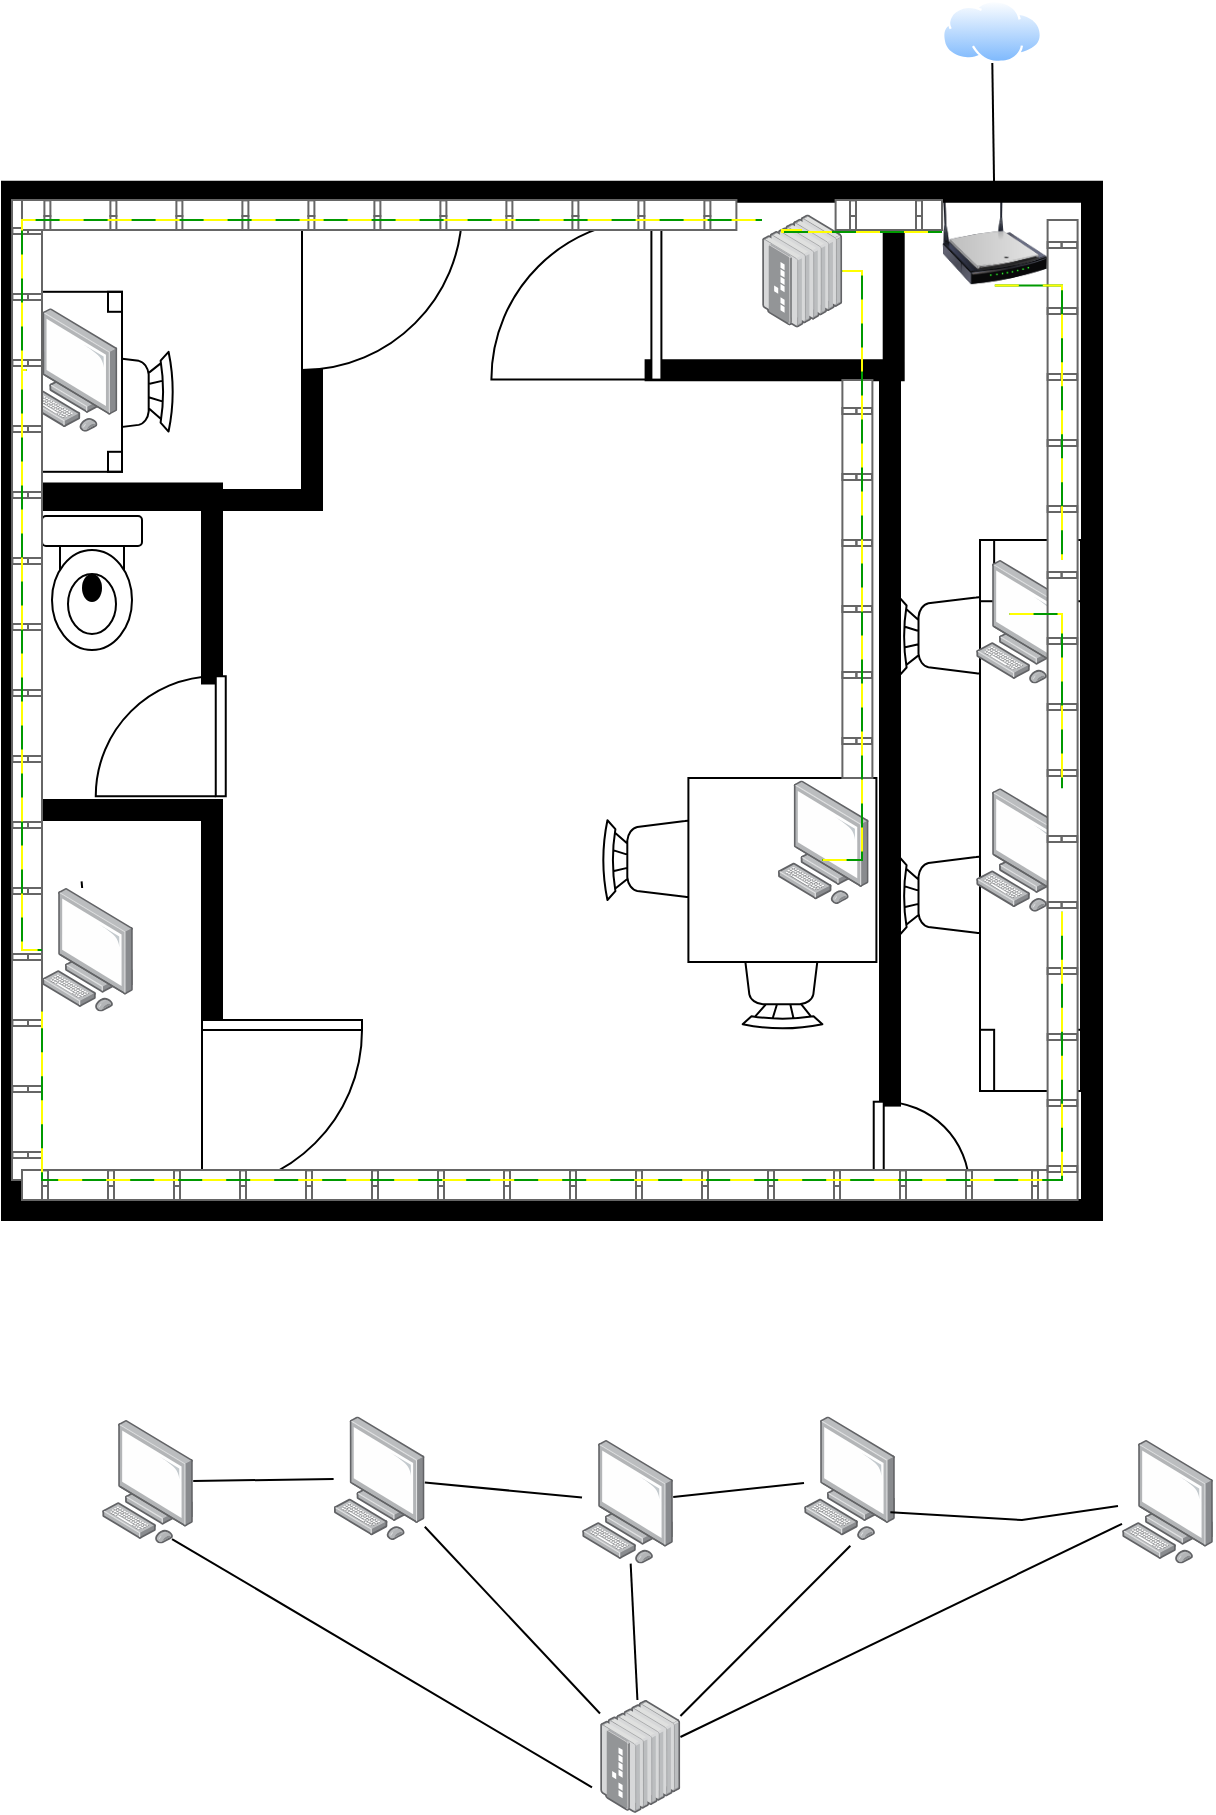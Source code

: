 <mxfile version="22.1.4" type="device" pages="2">
  <diagram name="Página-1" id="qyvwzFRwgaHyhM6ublA8">
    <mxGraphModel dx="1195" dy="658" grid="1" gridSize="10" guides="1" tooltips="1" connect="1" arrows="1" fold="1" page="1" pageScale="1" pageWidth="827" pageHeight="1169" math="0" shadow="0">
      <root>
        <mxCell id="0" />
        <mxCell id="1" parent="0" />
        <mxCell id="BFS96wFgHPgQlhh_hoL1-66" value="" style="verticalLabelPosition=bottom;html=1;verticalAlign=top;align=center;shape=mxgraph.floorplan.chair;shadow=0;direction=south;" vertex="1" parent="1">
          <mxGeometry x="104" y="285.9" width="52" height="40" as="geometry" />
        </mxCell>
        <mxCell id="BFS96wFgHPgQlhh_hoL1-71" value="" style="verticalLabelPosition=bottom;html=1;verticalAlign=top;align=center;shape=mxgraph.floorplan.chair;shadow=0;direction=north;" vertex="1" parent="1">
          <mxGeometry x="515.6" y="538" width="52" height="40" as="geometry" />
        </mxCell>
        <mxCell id="BFS96wFgHPgQlhh_hoL1-69" value="" style="verticalLabelPosition=bottom;html=1;verticalAlign=top;align=center;shape=mxgraph.floorplan.chair;shadow=0;direction=north;" vertex="1" parent="1">
          <mxGeometry x="515.6" y="408.2" width="52" height="40" as="geometry" />
        </mxCell>
        <mxCell id="BFS96wFgHPgQlhh_hoL1-3" value="" style="image;points=[];aspect=fixed;html=1;align=center;shadow=0;dashed=0;image=img/lib/allied_telesis/computer_and_terminals/Personal_Computer.svg;" vertex="1" parent="1">
          <mxGeometry x="90" y="554" width="45.6" height="61.8" as="geometry" />
        </mxCell>
        <mxCell id="BFS96wFgHPgQlhh_hoL1-13" value="" style="image;points=[];aspect=fixed;html=1;align=center;shadow=0;dashed=0;image=img/lib/allied_telesis/switch/Industrial_Ethernet_IE200.svg;" vertex="1" parent="1">
          <mxGeometry x="450.0" y="217.3" width="40.2" height="56.4" as="geometry" />
        </mxCell>
        <mxCell id="BFS96wFgHPgQlhh_hoL1-23" value="" style="image;html=1;image=img/lib/clip_art/networking/Wireless_Router_N_128x128.png" vertex="1" parent="1">
          <mxGeometry x="540" y="200.9" width="52.8" height="51.8" as="geometry" />
        </mxCell>
        <mxCell id="BFS96wFgHPgQlhh_hoL1-24" value="" style="image;aspect=fixed;perimeter=ellipsePerimeter;html=1;align=center;shadow=0;dashed=0;spacingTop=3;image=img/lib/active_directory/internet_cloud.svg;" vertex="1" parent="1">
          <mxGeometry x="540" y="110" width="50" height="31.5" as="geometry" />
        </mxCell>
        <mxCell id="BFS96wFgHPgQlhh_hoL1-25" value="" style="endArrow=none;html=1;rounded=0;" edge="1" parent="1" source="BFS96wFgHPgQlhh_hoL1-23" target="BFS96wFgHPgQlhh_hoL1-24">
          <mxGeometry width="50" height="50" relative="1" as="geometry">
            <mxPoint x="390" y="430" as="sourcePoint" />
            <mxPoint x="440" y="380" as="targetPoint" />
          </mxGeometry>
        </mxCell>
        <mxCell id="BFS96wFgHPgQlhh_hoL1-28" value="" style="image;points=[];aspect=fixed;html=1;align=center;shadow=0;dashed=0;image=img/lib/allied_telesis/computer_and_terminals/Personal_Computer.svg;" vertex="1" parent="1">
          <mxGeometry x="235.8" y="818.2" width="45.6" height="61.8" as="geometry" />
        </mxCell>
        <mxCell id="BFS96wFgHPgQlhh_hoL1-29" value="" style="image;points=[];aspect=fixed;html=1;align=center;shadow=0;dashed=0;image=img/lib/allied_telesis/computer_and_terminals/Personal_Computer.svg;" vertex="1" parent="1">
          <mxGeometry x="471" y="818.2" width="45.6" height="61.8" as="geometry" />
        </mxCell>
        <mxCell id="BFS96wFgHPgQlhh_hoL1-30" value="" style="image;points=[];aspect=fixed;html=1;align=center;shadow=0;dashed=0;image=img/lib/allied_telesis/computer_and_terminals/Personal_Computer.svg;" vertex="1" parent="1">
          <mxGeometry x="630" y="830" width="45.6" height="61.8" as="geometry" />
        </mxCell>
        <mxCell id="BFS96wFgHPgQlhh_hoL1-31" value="" style="image;points=[];aspect=fixed;html=1;align=center;shadow=0;dashed=0;image=img/lib/allied_telesis/computer_and_terminals/Personal_Computer.svg;" vertex="1" parent="1">
          <mxGeometry x="120" y="820" width="45.6" height="61.8" as="geometry" />
        </mxCell>
        <mxCell id="BFS96wFgHPgQlhh_hoL1-32" value="" style="image;points=[];aspect=fixed;html=1;align=center;shadow=0;dashed=0;image=img/lib/allied_telesis/computer_and_terminals/Personal_Computer.svg;" vertex="1" parent="1">
          <mxGeometry x="360" y="830" width="45.6" height="61.8" as="geometry" />
        </mxCell>
        <mxCell id="BFS96wFgHPgQlhh_hoL1-33" value="" style="endArrow=none;html=1;rounded=0;" edge="1" parent="1" source="BFS96wFgHPgQlhh_hoL1-31" target="BFS96wFgHPgQlhh_hoL1-28">
          <mxGeometry width="50" height="50" relative="1" as="geometry">
            <mxPoint x="390" y="700" as="sourcePoint" />
            <mxPoint x="440" y="650" as="targetPoint" />
          </mxGeometry>
        </mxCell>
        <mxCell id="BFS96wFgHPgQlhh_hoL1-34" value="" style="endArrow=none;html=1;rounded=0;" edge="1" parent="1" source="BFS96wFgHPgQlhh_hoL1-28" target="BFS96wFgHPgQlhh_hoL1-32">
          <mxGeometry width="50" height="50" relative="1" as="geometry">
            <mxPoint x="290" y="911" as="sourcePoint" />
            <mxPoint x="440" y="650" as="targetPoint" />
          </mxGeometry>
        </mxCell>
        <mxCell id="BFS96wFgHPgQlhh_hoL1-35" value="" style="endArrow=none;html=1;rounded=0;" edge="1" parent="1" source="BFS96wFgHPgQlhh_hoL1-32" target="BFS96wFgHPgQlhh_hoL1-29">
          <mxGeometry width="50" height="50" relative="1" as="geometry">
            <mxPoint x="390" y="700" as="sourcePoint" />
            <mxPoint x="480" y="911" as="targetPoint" />
          </mxGeometry>
        </mxCell>
        <mxCell id="BFS96wFgHPgQlhh_hoL1-36" value="" style="endArrow=none;html=1;rounded=0;exitX=-0.044;exitY=0.534;exitDx=0;exitDy=0;exitPerimeter=0;entryX=0.947;entryY=0.776;entryDx=0;entryDy=0;entryPerimeter=0;" edge="1" parent="1" source="BFS96wFgHPgQlhh_hoL1-30" target="BFS96wFgHPgQlhh_hoL1-29">
          <mxGeometry width="50" height="50" relative="1" as="geometry">
            <mxPoint x="390" y="700" as="sourcePoint" />
            <mxPoint x="520" y="913" as="targetPoint" />
            <Array as="points">
              <mxPoint x="580" y="870" />
            </Array>
          </mxGeometry>
        </mxCell>
        <mxCell id="BFS96wFgHPgQlhh_hoL1-44" value="" style="verticalLabelPosition=bottom;html=1;verticalAlign=top;align=center;shape=mxgraph.floorplan.room;fillColor=strokeColor;" vertex="1" parent="1">
          <mxGeometry x="70" y="200.9" width="550" height="519.1" as="geometry" />
        </mxCell>
        <mxCell id="BFS96wFgHPgQlhh_hoL1-45" value="" style="verticalLabelPosition=bottom;html=1;verticalAlign=top;align=center;shape=mxgraph.floorplan.wallCorner;fillColor=strokeColor;direction=south;rotation=90;" vertex="1" parent="1">
          <mxGeometry x="409.21" y="188.49" width="94.23" height="129.05" as="geometry" />
        </mxCell>
        <mxCell id="BFS96wFgHPgQlhh_hoL1-46" value="" style="verticalLabelPosition=bottom;html=1;verticalAlign=top;align=center;shape=mxgraph.floorplan.wallCorner;fillColor=strokeColor;direction=south;" vertex="1" parent="1">
          <mxGeometry x="80" y="510" width="100" height="110" as="geometry" />
        </mxCell>
        <mxCell id="BFS96wFgHPgQlhh_hoL1-47" value="" style="verticalLabelPosition=bottom;html=1;verticalAlign=top;align=center;shape=mxgraph.floorplan.wallCorner;fillColor=strokeColor;direction=west" vertex="1" parent="1">
          <mxGeometry x="80" y="295" width="150" height="70" as="geometry" />
        </mxCell>
        <mxCell id="BFS96wFgHPgQlhh_hoL1-48" value="" style="verticalLabelPosition=bottom;html=1;verticalAlign=top;align=center;shape=mxgraph.floorplan.doorLeft;aspect=fixed;" vertex="1" parent="1">
          <mxGeometry x="220" y="210" width="80" height="85" as="geometry" />
        </mxCell>
        <mxCell id="BFS96wFgHPgQlhh_hoL1-49" value="" style="verticalLabelPosition=bottom;html=1;verticalAlign=top;align=center;shape=mxgraph.floorplan.doorLeft;aspect=fixed;" vertex="1" parent="1">
          <mxGeometry x="170" y="620" width="80" height="85" as="geometry" />
        </mxCell>
        <mxCell id="BFS96wFgHPgQlhh_hoL1-50" value="" style="endArrow=none;html=1;rounded=0;entryX=-0.05;entryY=0.691;entryDx=0;entryDy=0;entryPerimeter=0;" edge="1" parent="1" source="BFS96wFgHPgQlhh_hoL1-3">
          <mxGeometry width="50" height="50" relative="1" as="geometry">
            <mxPoint x="136" y="570" as="sourcePoint" />
            <mxPoint x="109.8" y="550.73" as="targetPoint" />
          </mxGeometry>
        </mxCell>
        <mxCell id="BFS96wFgHPgQlhh_hoL1-52" value="" style="verticalLabelPosition=bottom;html=1;verticalAlign=top;align=center;shape=mxgraph.floorplan.doorRight;aspect=fixed;rotation=90;" vertex="1" parent="1">
          <mxGeometry x="317.2" y="217.3" width="80" height="85" as="geometry" />
        </mxCell>
        <mxCell id="BFS96wFgHPgQlhh_hoL1-54" value="" style="verticalLabelPosition=bottom;html=1;verticalAlign=top;align=center;shape=mxgraph.floorplan.wall;fillColor=strokeColor;rotation=90;" vertex="1" parent="1">
          <mxGeometry x="464" y="340" width="100" height="10" as="geometry" />
        </mxCell>
        <mxCell id="BFS96wFgHPgQlhh_hoL1-55" value="" style="verticalLabelPosition=bottom;html=1;verticalAlign=top;align=center;shape=mxgraph.floorplan.wall;fillColor=strokeColor;rotation=90;" vertex="1" parent="1">
          <mxGeometry x="464" y="438.2" width="100" height="10" as="geometry" />
        </mxCell>
        <mxCell id="BFS96wFgHPgQlhh_hoL1-56" value="" style="verticalLabelPosition=bottom;html=1;verticalAlign=top;align=center;shape=mxgraph.floorplan.wall;fillColor=strokeColor;rotation=90;" vertex="1" parent="1">
          <mxGeometry x="464" y="530" width="100" height="10" as="geometry" />
        </mxCell>
        <mxCell id="BFS96wFgHPgQlhh_hoL1-57" value="" style="verticalLabelPosition=bottom;html=1;verticalAlign=top;align=center;shape=mxgraph.floorplan.wall;fillColor=strokeColor;rotation=90;" vertex="1" parent="1">
          <mxGeometry x="471" y="614.8" width="86" height="10" as="geometry" />
        </mxCell>
        <mxCell id="BFS96wFgHPgQlhh_hoL1-59" value="" style="verticalLabelPosition=bottom;html=1;verticalAlign=top;align=center;shape=mxgraph.floorplan.doorLeft;aspect=fixed;rotation=-90;" vertex="1" parent="1">
          <mxGeometry x="507.2" y="659.53" width="42.8" height="45.47" as="geometry" />
        </mxCell>
        <mxCell id="BFS96wFgHPgQlhh_hoL1-60" value="" style="verticalLabelPosition=bottom;html=1;verticalAlign=top;align=center;shape=mxgraph.floorplan.table;rotation=90;" vertex="1" parent="1">
          <mxGeometry x="446.5" y="492.5" width="275.5" height="50.5" as="geometry" />
        </mxCell>
        <mxCell id="BFS96wFgHPgQlhh_hoL1-5" value="" style="image;points=[];aspect=fixed;html=1;align=center;shadow=0;dashed=0;image=img/lib/allied_telesis/computer_and_terminals/Personal_Computer.svg;" vertex="1" parent="1">
          <mxGeometry x="557" y="390" width="45.6" height="61.8" as="geometry" />
        </mxCell>
        <mxCell id="BFS96wFgHPgQlhh_hoL1-4" value="" style="image;points=[];aspect=fixed;html=1;align=center;shadow=0;dashed=0;image=img/lib/allied_telesis/computer_and_terminals/Personal_Computer.svg;" vertex="1" parent="1">
          <mxGeometry x="557" y="504.1" width="45.6" height="61.8" as="geometry" />
        </mxCell>
        <mxCell id="BFS96wFgHPgQlhh_hoL1-62" value="" style="verticalLabelPosition=bottom;html=1;verticalAlign=top;align=center;shape=mxgraph.floorplan.wallCorner;fillColor=strokeColor;direction=south;" vertex="1" parent="1">
          <mxGeometry x="80" y="351.8" width="100" height="100" as="geometry" />
        </mxCell>
        <mxCell id="BFS96wFgHPgQlhh_hoL1-63" value="" style="verticalLabelPosition=bottom;html=1;verticalAlign=top;align=center;shape=mxgraph.floorplan.doorRight;aspect=fixed;rotation=90;" vertex="1" parent="1">
          <mxGeometry x="120" y="446.25" width="60" height="63.75" as="geometry" />
        </mxCell>
        <mxCell id="BFS96wFgHPgQlhh_hoL1-64" value="" style="verticalLabelPosition=bottom;html=1;verticalAlign=top;align=center;shape=mxgraph.floorplan.toilet;" vertex="1" parent="1">
          <mxGeometry x="90" y="368" width="50" height="67" as="geometry" />
        </mxCell>
        <mxCell id="BFS96wFgHPgQlhh_hoL1-65" value="" style="verticalLabelPosition=bottom;html=1;verticalAlign=top;align=center;shape=mxgraph.floorplan.table;rotation=-90;" vertex="1" parent="1">
          <mxGeometry x="60" y="275.9" width="90" height="50" as="geometry" />
        </mxCell>
        <mxCell id="BFS96wFgHPgQlhh_hoL1-1" value="" style="image;points=[];aspect=fixed;html=1;align=center;shadow=0;dashed=0;image=img/lib/allied_telesis/computer_and_terminals/Personal_Computer.svg;rotation=0;" vertex="1" parent="1">
          <mxGeometry x="82.2" y="264.1" width="45.6" height="61.8" as="geometry" />
        </mxCell>
        <mxCell id="BFS96wFgHPgQlhh_hoL1-67" value="" style="verticalLabelPosition=bottom;html=1;verticalAlign=top;align=center;shape=mxgraph.floorplan.chair;shadow=0;direction=west;" vertex="1" parent="1">
          <mxGeometry x="440.2" y="572.8" width="40" height="52" as="geometry" />
        </mxCell>
        <mxCell id="BFS96wFgHPgQlhh_hoL1-68" value="" style="verticalLabelPosition=bottom;html=1;verticalAlign=top;align=center;shape=mxgraph.floorplan.chair;shadow=0;direction=north;" vertex="1" parent="1">
          <mxGeometry x="370" y="520" width="52" height="40" as="geometry" />
        </mxCell>
        <mxCell id="BFS96wFgHPgQlhh_hoL1-70" value="" style="shape=rect;shadow=0;html=1;" vertex="1" parent="1">
          <mxGeometry x="413.2" y="499" width="94" height="92" as="geometry" />
        </mxCell>
        <mxCell id="BFS96wFgHPgQlhh_hoL1-2" value="" style="image;points=[];aspect=fixed;html=1;align=center;shadow=0;dashed=0;image=img/lib/allied_telesis/computer_and_terminals/Personal_Computer.svg;" vertex="1" parent="1">
          <mxGeometry x="457.84" y="500.2" width="45.6" height="61.8" as="geometry" />
        </mxCell>
        <mxCell id="BFS96wFgHPgQlhh_hoL1-83" value="" style="strokeColor=#666666;html=1;labelPosition=right;align=left;spacingLeft=15;shadow=0;dashed=0;outlineConnect=0;shape=mxgraph.rackGeneral.horCableDuct;direction=south;" vertex="1" parent="1">
          <mxGeometry x="75" y="210" width="15" height="490" as="geometry" />
        </mxCell>
        <mxCell id="BFS96wFgHPgQlhh_hoL1-87" value="" style="strokeColor=#666666;html=1;labelPosition=right;align=left;spacingLeft=15;shadow=0;dashed=0;outlineConnect=0;shape=mxgraph.rackGeneral.horCableDuct;direction=west;" vertex="1" parent="1">
          <mxGeometry x="80" y="695" width="520" height="15" as="geometry" />
        </mxCell>
        <mxCell id="BFS96wFgHPgQlhh_hoL1-90" value="" style="strokeColor=#666666;html=1;labelPosition=right;align=left;spacingLeft=15;shadow=0;dashed=0;outlineConnect=0;shape=mxgraph.rackGeneral.horCableDuct;direction=north;" vertex="1" parent="1">
          <mxGeometry x="592.8" y="220" width="15" height="490" as="geometry" />
        </mxCell>
        <mxCell id="BFS96wFgHPgQlhh_hoL1-91" value="" style="strokeColor=#666666;html=1;labelPosition=right;align=left;spacingLeft=15;shadow=0;dashed=0;outlineConnect=0;shape=mxgraph.rackGeneral.horCableDuct;direction=west;" vertex="1" parent="1">
          <mxGeometry x="486.8" y="210" width="53.2" height="15" as="geometry" />
        </mxCell>
        <mxCell id="BFS96wFgHPgQlhh_hoL1-92" value="" style="strokeColor=#666666;html=1;labelPosition=right;align=left;spacingLeft=15;shadow=0;dashed=0;outlineConnect=0;shape=mxgraph.rackGeneral.horCableDuct;direction=north;" vertex="1" parent="1">
          <mxGeometry x="490.2" y="300" width="15" height="199" as="geometry" />
        </mxCell>
        <mxCell id="BFS96wFgHPgQlhh_hoL1-93" value="" style="strokeColor=#666666;html=1;labelPosition=right;align=left;spacingLeft=15;shadow=0;dashed=0;outlineConnect=0;shape=mxgraph.rackGeneral.horCableDuct;direction=west;" vertex="1" parent="1">
          <mxGeometry x="80" y="210" width="357.2" height="15" as="geometry" />
        </mxCell>
        <mxCell id="BFS96wFgHPgQlhh_hoL1-95" value="" style="shape=wire;edgeStyle=orthogonalEdgeStyle;orthogonalLoop=1;jettySize=auto;html=1;sourcePerimeterSpacing=0;targetPerimeterSpacing=0;endArrow=none;curved=0;rounded=0;strokeColor=#009900;dashed=1;fillColor=#ffff00;dashPattern=12 12;fixDash=1;startSize=6;endSize=6;" edge="1" parent="1" source="BFS96wFgHPgQlhh_hoL1-13">
          <mxGeometry width="100" relative="1" as="geometry">
            <mxPoint x="410" y="540" as="sourcePoint" />
            <mxPoint x="480" y="540" as="targetPoint" />
            <Array as="points">
              <mxPoint x="500" y="246" />
              <mxPoint x="500" y="540" />
            </Array>
          </mxGeometry>
        </mxCell>
        <mxCell id="BFS96wFgHPgQlhh_hoL1-96" value="" style="shape=wire;edgeStyle=orthogonalEdgeStyle;orthogonalLoop=1;jettySize=auto;html=1;sourcePerimeterSpacing=0;targetPerimeterSpacing=0;endArrow=none;curved=0;rounded=0;strokeColor=#009900;dashed=1;fillColor=#ffff00;dashPattern=12 12;fixDash=1;startSize=6;endSize=6;" edge="1" parent="1" target="BFS96wFgHPgQlhh_hoL1-23">
          <mxGeometry width="100" relative="1" as="geometry">
            <mxPoint x="470" y="225" as="sourcePoint" />
            <mxPoint x="570" y="225" as="targetPoint" />
            <Array as="points">
              <mxPoint x="460" y="225" />
              <mxPoint x="460" y="226" />
            </Array>
          </mxGeometry>
        </mxCell>
        <mxCell id="BFS96wFgHPgQlhh_hoL1-97" value="" style="shape=wire;edgeStyle=orthogonalEdgeStyle;orthogonalLoop=1;jettySize=auto;html=1;sourcePerimeterSpacing=0;targetPerimeterSpacing=0;endArrow=none;curved=0;rounded=0;strokeColor=#009900;dashed=1;fillColor=#ffff00;dashPattern=12 12;fixDash=1;startSize=6;endSize=6;exitX=0.5;exitY=1;exitDx=0;exitDy=0;" edge="1" parent="1" source="BFS96wFgHPgQlhh_hoL1-23" target="BFS96wFgHPgQlhh_hoL1-5">
          <mxGeometry width="100" relative="1" as="geometry">
            <mxPoint x="410" y="390" as="sourcePoint" />
            <mxPoint x="510" y="390" as="targetPoint" />
            <Array as="points">
              <mxPoint x="600" y="253" />
            </Array>
          </mxGeometry>
        </mxCell>
        <mxCell id="BFS96wFgHPgQlhh_hoL1-98" value="" style="shape=wire;edgeStyle=orthogonalEdgeStyle;orthogonalLoop=1;jettySize=auto;html=1;sourcePerimeterSpacing=0;targetPerimeterSpacing=0;endArrow=none;curved=0;rounded=0;strokeColor=#009900;dashed=1;fillColor=#ffff00;dashPattern=12 12;fixDash=1;startSize=6;endSize=6;exitX=0.5;exitY=1;exitDx=0;exitDy=0;" edge="1" parent="1" target="BFS96wFgHPgQlhh_hoL1-4">
          <mxGeometry width="100" relative="1" as="geometry">
            <mxPoint x="573.77" y="417" as="sourcePoint" />
            <mxPoint x="607.77" y="554" as="targetPoint" />
            <Array as="points">
              <mxPoint x="600" y="417" />
            </Array>
          </mxGeometry>
        </mxCell>
        <mxCell id="BFS96wFgHPgQlhh_hoL1-99" value="" style="shape=wire;edgeStyle=orthogonalEdgeStyle;orthogonalLoop=1;jettySize=auto;html=1;sourcePerimeterSpacing=0;targetPerimeterSpacing=0;endArrow=none;curved=0;rounded=0;strokeColor=#009900;dashed=1;fillColor=#ffff00;dashPattern=12 12;fixDash=1;startSize=6;endSize=6;" edge="1" parent="1" source="BFS96wFgHPgQlhh_hoL1-4" target="BFS96wFgHPgQlhh_hoL1-3">
          <mxGeometry width="100" relative="1" as="geometry">
            <mxPoint x="557" y="591" as="sourcePoint" />
            <mxPoint x="583.23" y="678" as="targetPoint" />
            <Array as="points">
              <mxPoint x="600" y="700" />
              <mxPoint x="90" y="700" />
            </Array>
          </mxGeometry>
        </mxCell>
        <mxCell id="BFS96wFgHPgQlhh_hoL1-100" value="" style="shape=wire;edgeStyle=orthogonalEdgeStyle;orthogonalLoop=1;jettySize=auto;html=1;sourcePerimeterSpacing=0;targetPerimeterSpacing=0;endArrow=none;curved=0;rounded=0;strokeColor=#009900;dashed=1;fillColor=#ffff00;dashPattern=12 12;fixDash=1;startSize=6;endSize=6;" edge="1" parent="1" source="BFS96wFgHPgQlhh_hoL1-1" target="BFS96wFgHPgQlhh_hoL1-3">
          <mxGeometry width="100" relative="1" as="geometry">
            <mxPoint x="65.6" y="492.5" as="sourcePoint" />
            <mxPoint x="165.6" y="492.5" as="targetPoint" />
            <Array as="points">
              <mxPoint x="80" y="295" />
              <mxPoint x="80" y="585" />
            </Array>
          </mxGeometry>
        </mxCell>
        <mxCell id="BFS96wFgHPgQlhh_hoL1-103" value="" style="shape=wire;edgeStyle=orthogonalEdgeStyle;orthogonalLoop=1;jettySize=auto;html=1;sourcePerimeterSpacing=0;targetPerimeterSpacing=0;endArrow=none;curved=0;rounded=0;strokeColor=#009900;dashed=1;fillColor=#ffff00;dashPattern=12 12;fixDash=1;startSize=6;endSize=6;" edge="1" parent="1" source="BFS96wFgHPgQlhh_hoL1-1" target="BFS96wFgHPgQlhh_hoL1-13">
          <mxGeometry width="100" relative="1" as="geometry">
            <mxPoint x="410" y="340" as="sourcePoint" />
            <mxPoint x="510" y="340" as="targetPoint" />
            <Array as="points">
              <mxPoint x="80" y="295" />
              <mxPoint x="80" y="220" />
            </Array>
          </mxGeometry>
        </mxCell>
        <mxCell id="BFS96wFgHPgQlhh_hoL1-104" value="" style="image;points=[];aspect=fixed;html=1;align=center;shadow=0;dashed=0;image=img/lib/allied_telesis/switch/Industrial_Ethernet_IE200.svg;" vertex="1" parent="1">
          <mxGeometry x="369.01" y="960" width="40.2" height="56.4" as="geometry" />
        </mxCell>
        <mxCell id="BFS96wFgHPgQlhh_hoL1-105" value="" style="endArrow=none;html=1;rounded=0;" edge="1" parent="1" source="BFS96wFgHPgQlhh_hoL1-104" target="BFS96wFgHPgQlhh_hoL1-30">
          <mxGeometry width="50" height="50" relative="1" as="geometry">
            <mxPoint x="490" y="970" as="sourcePoint" />
            <mxPoint x="540" y="920" as="targetPoint" />
          </mxGeometry>
        </mxCell>
        <mxCell id="BFS96wFgHPgQlhh_hoL1-107" value="" style="endArrow=none;html=1;rounded=0;entryX=0.508;entryY=1.046;entryDx=0;entryDy=0;entryPerimeter=0;" edge="1" parent="1" source="BFS96wFgHPgQlhh_hoL1-104" target="BFS96wFgHPgQlhh_hoL1-29">
          <mxGeometry width="50" height="50" relative="1" as="geometry">
            <mxPoint x="490" y="970" as="sourcePoint" />
            <mxPoint x="540" y="920" as="targetPoint" />
          </mxGeometry>
        </mxCell>
        <mxCell id="BFS96wFgHPgQlhh_hoL1-108" value="" style="endArrow=none;html=1;rounded=0;" edge="1" parent="1" source="BFS96wFgHPgQlhh_hoL1-32" target="BFS96wFgHPgQlhh_hoL1-104">
          <mxGeometry width="50" height="50" relative="1" as="geometry">
            <mxPoint x="270" y="970" as="sourcePoint" />
            <mxPoint x="320" y="920" as="targetPoint" />
          </mxGeometry>
        </mxCell>
        <mxCell id="BFS96wFgHPgQlhh_hoL1-109" value="" style="endArrow=none;html=1;rounded=0;" edge="1" parent="1" source="BFS96wFgHPgQlhh_hoL1-104" target="BFS96wFgHPgQlhh_hoL1-28">
          <mxGeometry width="50" height="50" relative="1" as="geometry">
            <mxPoint x="250" y="980" as="sourcePoint" />
            <mxPoint x="300" y="930" as="targetPoint" />
          </mxGeometry>
        </mxCell>
        <mxCell id="BFS96wFgHPgQlhh_hoL1-110" value="" style="endArrow=none;html=1;rounded=0;entryX=0.768;entryY=0.963;entryDx=0;entryDy=0;entryPerimeter=0;exitX=-0.1;exitY=0.774;exitDx=0;exitDy=0;exitPerimeter=0;" edge="1" parent="1" source="BFS96wFgHPgQlhh_hoL1-104" target="BFS96wFgHPgQlhh_hoL1-31">
          <mxGeometry width="50" height="50" relative="1" as="geometry">
            <mxPoint x="160" y="1010" as="sourcePoint" />
            <mxPoint x="210" y="960" as="targetPoint" />
          </mxGeometry>
        </mxCell>
      </root>
    </mxGraphModel>
  </diagram>
  <diagram id="z1CHx_H4mJc8tPXeKVhP" name="Página-2">
    <mxGraphModel dx="1434" dy="790" grid="1" gridSize="10" guides="1" tooltips="1" connect="1" arrows="1" fold="1" page="1" pageScale="1" pageWidth="827" pageHeight="1169" math="0" shadow="0">
      <root>
        <mxCell id="0" />
        <mxCell id="1" parent="0" />
        <mxCell id="VtcFcbifM-JNY1iyukAQ-1" value="" style="image;points=[];aspect=fixed;html=1;align=center;shadow=0;dashed=0;image=img/lib/allied_telesis/computer_and_terminals/Personal_Computer.svg;" vertex="1" parent="1">
          <mxGeometry x="100" y="480" width="45.6" height="61.8" as="geometry" />
        </mxCell>
        <mxCell id="VtcFcbifM-JNY1iyukAQ-2" value="" style="image;points=[];aspect=fixed;html=1;align=center;shadow=0;dashed=0;image=img/lib/allied_telesis/computer_and_terminals/Personal_Computer.svg;" vertex="1" parent="1">
          <mxGeometry x="330" y="470" width="45.6" height="61.8" as="geometry" />
        </mxCell>
        <mxCell id="VtcFcbifM-JNY1iyukAQ-3" value="" style="image;points=[];aspect=fixed;html=1;align=center;shadow=0;dashed=0;image=img/lib/allied_telesis/computer_and_terminals/Personal_Computer.svg;" vertex="1" parent="1">
          <mxGeometry x="580" y="470" width="45.6" height="61.8" as="geometry" />
        </mxCell>
        <mxCell id="VtcFcbifM-JNY1iyukAQ-4" value="" style="endArrow=none;html=1;rounded=0;" edge="1" parent="1" source="VtcFcbifM-JNY1iyukAQ-1" target="VtcFcbifM-JNY1iyukAQ-2">
          <mxGeometry width="50" height="50" relative="1" as="geometry">
            <mxPoint x="390" y="440" as="sourcePoint" />
            <mxPoint x="440" y="390" as="targetPoint" />
          </mxGeometry>
        </mxCell>
        <mxCell id="VtcFcbifM-JNY1iyukAQ-5" value="" style="endArrow=none;html=1;rounded=0;entryX=-0.022;entryY=0.631;entryDx=0;entryDy=0;entryPerimeter=0;" edge="1" parent="1" source="VtcFcbifM-JNY1iyukAQ-2" target="VtcFcbifM-JNY1iyukAQ-3">
          <mxGeometry width="50" height="50" relative="1" as="geometry">
            <mxPoint x="226" y="272" as="sourcePoint" />
            <mxPoint x="370" y="280" as="targetPoint" />
          </mxGeometry>
        </mxCell>
        <mxCell id="VtcFcbifM-JNY1iyukAQ-6" value="" style="image;points=[];aspect=fixed;html=1;align=center;shadow=0;dashed=0;image=img/lib/allied_telesis/computer_and_terminals/Personal_Computer.svg;" vertex="1" parent="1">
          <mxGeometry x="180" y="110" width="45.6" height="61.8" as="geometry" />
        </mxCell>
        <mxCell id="VtcFcbifM-JNY1iyukAQ-7" value="" style="image;points=[];aspect=fixed;html=1;align=center;shadow=0;dashed=0;image=img/lib/allied_telesis/computer_and_terminals/Personal_Computer.svg;" vertex="1" parent="1">
          <mxGeometry x="369" y="60" width="45.6" height="61.8" as="geometry" />
        </mxCell>
        <mxCell id="VtcFcbifM-JNY1iyukAQ-8" value="" style="image;points=[];aspect=fixed;html=1;align=center;shadow=0;dashed=0;image=img/lib/allied_telesis/computer_and_terminals/Personal_Computer.svg;" vertex="1" parent="1">
          <mxGeometry x="550" y="122" width="45.6" height="61.8" as="geometry" />
        </mxCell>
        <mxCell id="VtcFcbifM-JNY1iyukAQ-9" value="" style="image;points=[];aspect=fixed;html=1;align=center;shadow=0;dashed=0;image=img/lib/allied_telesis/computer_and_terminals/Personal_Computer.svg;" vertex="1" parent="1">
          <mxGeometry x="505" y="290" width="45.6" height="61.8" as="geometry" />
        </mxCell>
        <mxCell id="VtcFcbifM-JNY1iyukAQ-10" value="" style="image;points=[];aspect=fixed;html=1;align=center;shadow=0;dashed=0;image=img/lib/allied_telesis/computer_and_terminals/Personal_Computer.svg;" vertex="1" parent="1">
          <mxGeometry x="226" y="290" width="45.6" height="61.8" as="geometry" />
        </mxCell>
        <mxCell id="VtcFcbifM-JNY1iyukAQ-11" value="" style="endArrow=none;html=1;rounded=0;" edge="1" parent="1" source="VtcFcbifM-JNY1iyukAQ-9" target="VtcFcbifM-JNY1iyukAQ-12">
          <mxGeometry width="50" height="50" relative="1" as="geometry">
            <mxPoint x="460" y="440" as="sourcePoint" />
            <mxPoint x="400" y="250" as="targetPoint" />
          </mxGeometry>
        </mxCell>
        <mxCell id="VtcFcbifM-JNY1iyukAQ-12" value="" style="image;points=[];aspect=fixed;html=1;align=center;shadow=0;dashed=0;image=img/lib/allied_telesis/switch/Industrial_Ethernet_IE200.svg;" vertex="1" parent="1">
          <mxGeometry x="360" y="190" width="40.2" height="56.4" as="geometry" />
        </mxCell>
        <mxCell id="VtcFcbifM-JNY1iyukAQ-13" value="" style="endArrow=none;html=1;rounded=0;" edge="1" parent="1" source="VtcFcbifM-JNY1iyukAQ-10" target="VtcFcbifM-JNY1iyukAQ-12">
          <mxGeometry width="50" height="50" relative="1" as="geometry">
            <mxPoint x="515" y="315" as="sourcePoint" />
            <mxPoint x="410" y="242" as="targetPoint" />
          </mxGeometry>
        </mxCell>
        <mxCell id="VtcFcbifM-JNY1iyukAQ-14" value="" style="endArrow=none;html=1;rounded=0;" edge="1" parent="1" source="VtcFcbifM-JNY1iyukAQ-6" target="VtcFcbifM-JNY1iyukAQ-12">
          <mxGeometry width="50" height="50" relative="1" as="geometry">
            <mxPoint x="460" y="440" as="sourcePoint" />
            <mxPoint x="510" y="390" as="targetPoint" />
          </mxGeometry>
        </mxCell>
        <mxCell id="VtcFcbifM-JNY1iyukAQ-15" value="" style="endArrow=none;html=1;rounded=0;" edge="1" parent="1" source="VtcFcbifM-JNY1iyukAQ-12">
          <mxGeometry width="50" height="50" relative="1" as="geometry">
            <mxPoint x="330" y="160" as="sourcePoint" />
            <mxPoint x="390" y="110" as="targetPoint" />
          </mxGeometry>
        </mxCell>
        <mxCell id="VtcFcbifM-JNY1iyukAQ-16" value="" style="endArrow=none;html=1;rounded=0;" edge="1" parent="1" source="VtcFcbifM-JNY1iyukAQ-12" target="VtcFcbifM-JNY1iyukAQ-8">
          <mxGeometry width="50" height="50" relative="1" as="geometry">
            <mxPoint x="550" y="200" as="sourcePoint" />
            <mxPoint x="600" y="150" as="targetPoint" />
          </mxGeometry>
        </mxCell>
      </root>
    </mxGraphModel>
  </diagram>
</mxfile>
